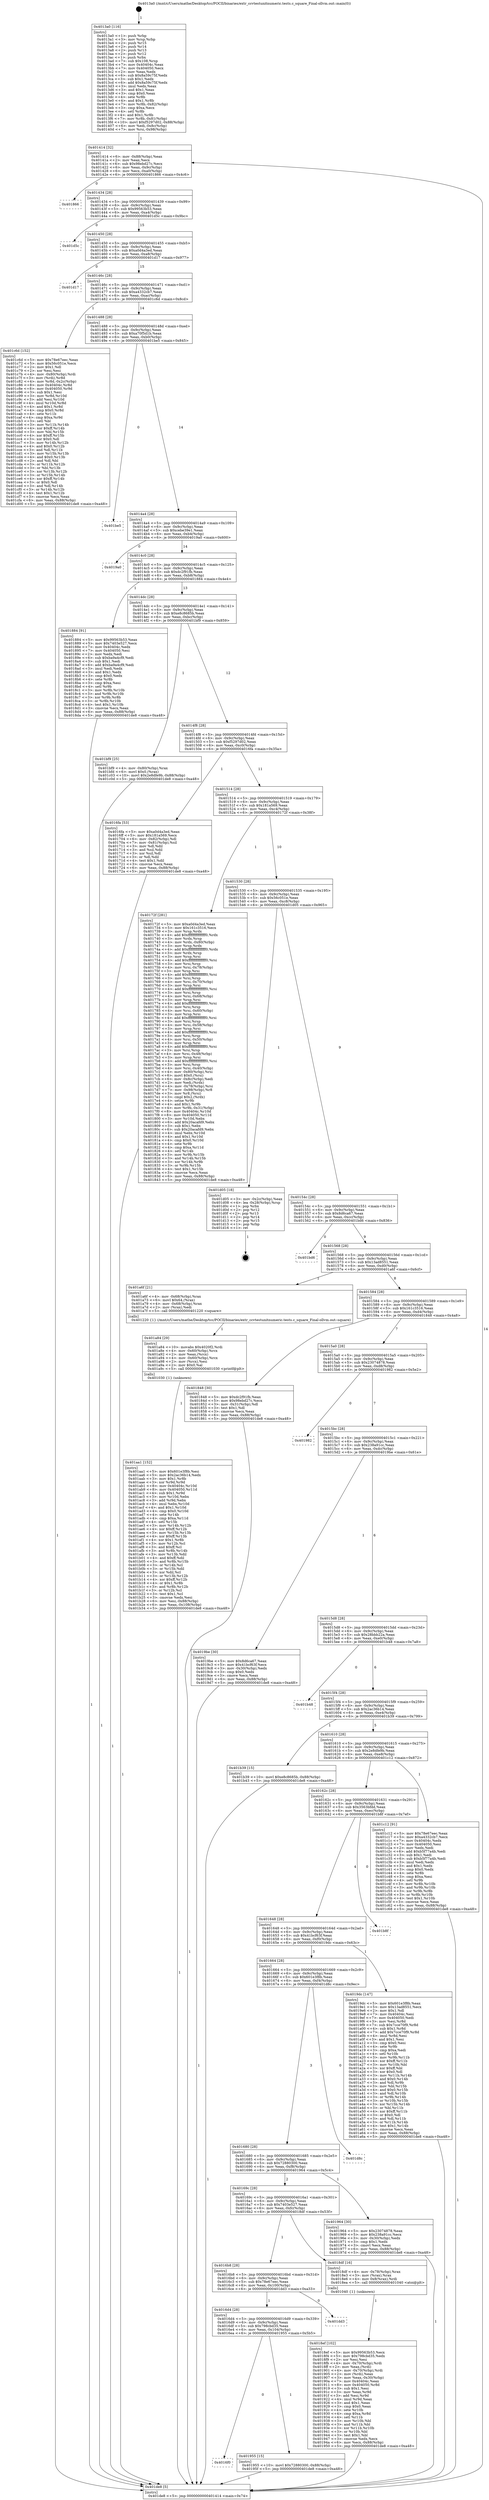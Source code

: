 digraph "0x4013a0" {
  label = "0x4013a0 (/mnt/c/Users/mathe/Desktop/tcc/POCII/binaries/extr_ccvtestunitnumeric.tests.c_square_Final-ollvm.out::main(0))"
  labelloc = "t"
  node[shape=record]

  Entry [label="",width=0.3,height=0.3,shape=circle,fillcolor=black,style=filled]
  "0x401414" [label="{
     0x401414 [32]\l
     | [instrs]\l
     &nbsp;&nbsp;0x401414 \<+6\>: mov -0x88(%rbp),%eax\l
     &nbsp;&nbsp;0x40141a \<+2\>: mov %eax,%ecx\l
     &nbsp;&nbsp;0x40141c \<+6\>: sub $0x98ebd27c,%ecx\l
     &nbsp;&nbsp;0x401422 \<+6\>: mov %eax,-0x9c(%rbp)\l
     &nbsp;&nbsp;0x401428 \<+6\>: mov %ecx,-0xa0(%rbp)\l
     &nbsp;&nbsp;0x40142e \<+6\>: je 0000000000401866 \<main+0x4c6\>\l
  }"]
  "0x401866" [label="{
     0x401866\l
  }", style=dashed]
  "0x401434" [label="{
     0x401434 [28]\l
     | [instrs]\l
     &nbsp;&nbsp;0x401434 \<+5\>: jmp 0000000000401439 \<main+0x99\>\l
     &nbsp;&nbsp;0x401439 \<+6\>: mov -0x9c(%rbp),%eax\l
     &nbsp;&nbsp;0x40143f \<+5\>: sub $0x99563b53,%eax\l
     &nbsp;&nbsp;0x401444 \<+6\>: mov %eax,-0xa4(%rbp)\l
     &nbsp;&nbsp;0x40144a \<+6\>: je 0000000000401d5c \<main+0x9bc\>\l
  }"]
  Exit [label="",width=0.3,height=0.3,shape=circle,fillcolor=black,style=filled,peripheries=2]
  "0x401d5c" [label="{
     0x401d5c\l
  }", style=dashed]
  "0x401450" [label="{
     0x401450 [28]\l
     | [instrs]\l
     &nbsp;&nbsp;0x401450 \<+5\>: jmp 0000000000401455 \<main+0xb5\>\l
     &nbsp;&nbsp;0x401455 \<+6\>: mov -0x9c(%rbp),%eax\l
     &nbsp;&nbsp;0x40145b \<+5\>: sub $0xa0d4a3ed,%eax\l
     &nbsp;&nbsp;0x401460 \<+6\>: mov %eax,-0xa8(%rbp)\l
     &nbsp;&nbsp;0x401466 \<+6\>: je 0000000000401d17 \<main+0x977\>\l
  }"]
  "0x401aa1" [label="{
     0x401aa1 [152]\l
     | [instrs]\l
     &nbsp;&nbsp;0x401aa1 \<+5\>: mov $0x601e3f8b,%esi\l
     &nbsp;&nbsp;0x401aa6 \<+5\>: mov $0x2ac36b14,%edx\l
     &nbsp;&nbsp;0x401aab \<+3\>: mov $0x1,%r8b\l
     &nbsp;&nbsp;0x401aae \<+3\>: xor %r9d,%r9d\l
     &nbsp;&nbsp;0x401ab1 \<+8\>: mov 0x40404c,%r10d\l
     &nbsp;&nbsp;0x401ab9 \<+8\>: mov 0x404050,%r11d\l
     &nbsp;&nbsp;0x401ac1 \<+4\>: sub $0x1,%r9d\l
     &nbsp;&nbsp;0x401ac5 \<+3\>: mov %r10d,%ebx\l
     &nbsp;&nbsp;0x401ac8 \<+3\>: add %r9d,%ebx\l
     &nbsp;&nbsp;0x401acb \<+4\>: imul %ebx,%r10d\l
     &nbsp;&nbsp;0x401acf \<+4\>: and $0x1,%r10d\l
     &nbsp;&nbsp;0x401ad3 \<+4\>: cmp $0x0,%r10d\l
     &nbsp;&nbsp;0x401ad7 \<+4\>: sete %r14b\l
     &nbsp;&nbsp;0x401adb \<+4\>: cmp $0xa,%r11d\l
     &nbsp;&nbsp;0x401adf \<+4\>: setl %r15b\l
     &nbsp;&nbsp;0x401ae3 \<+3\>: mov %r14b,%r12b\l
     &nbsp;&nbsp;0x401ae6 \<+4\>: xor $0xff,%r12b\l
     &nbsp;&nbsp;0x401aea \<+3\>: mov %r15b,%r13b\l
     &nbsp;&nbsp;0x401aed \<+4\>: xor $0xff,%r13b\l
     &nbsp;&nbsp;0x401af1 \<+4\>: xor $0x1,%r8b\l
     &nbsp;&nbsp;0x401af5 \<+3\>: mov %r12b,%cl\l
     &nbsp;&nbsp;0x401af8 \<+3\>: and $0xff,%cl\l
     &nbsp;&nbsp;0x401afb \<+3\>: and %r8b,%r14b\l
     &nbsp;&nbsp;0x401afe \<+3\>: mov %r13b,%dil\l
     &nbsp;&nbsp;0x401b01 \<+4\>: and $0xff,%dil\l
     &nbsp;&nbsp;0x401b05 \<+3\>: and %r8b,%r15b\l
     &nbsp;&nbsp;0x401b08 \<+3\>: or %r14b,%cl\l
     &nbsp;&nbsp;0x401b0b \<+3\>: or %r15b,%dil\l
     &nbsp;&nbsp;0x401b0e \<+3\>: xor %dil,%cl\l
     &nbsp;&nbsp;0x401b11 \<+3\>: or %r13b,%r12b\l
     &nbsp;&nbsp;0x401b14 \<+4\>: xor $0xff,%r12b\l
     &nbsp;&nbsp;0x401b18 \<+4\>: or $0x1,%r8b\l
     &nbsp;&nbsp;0x401b1c \<+3\>: and %r8b,%r12b\l
     &nbsp;&nbsp;0x401b1f \<+3\>: or %r12b,%cl\l
     &nbsp;&nbsp;0x401b22 \<+3\>: test $0x1,%cl\l
     &nbsp;&nbsp;0x401b25 \<+3\>: cmovne %edx,%esi\l
     &nbsp;&nbsp;0x401b28 \<+6\>: mov %esi,-0x88(%rbp)\l
     &nbsp;&nbsp;0x401b2e \<+6\>: mov %eax,-0x108(%rbp)\l
     &nbsp;&nbsp;0x401b34 \<+5\>: jmp 0000000000401de8 \<main+0xa48\>\l
  }"]
  "0x401d17" [label="{
     0x401d17\l
  }", style=dashed]
  "0x40146c" [label="{
     0x40146c [28]\l
     | [instrs]\l
     &nbsp;&nbsp;0x40146c \<+5\>: jmp 0000000000401471 \<main+0xd1\>\l
     &nbsp;&nbsp;0x401471 \<+6\>: mov -0x9c(%rbp),%eax\l
     &nbsp;&nbsp;0x401477 \<+5\>: sub $0xa4332cb7,%eax\l
     &nbsp;&nbsp;0x40147c \<+6\>: mov %eax,-0xac(%rbp)\l
     &nbsp;&nbsp;0x401482 \<+6\>: je 0000000000401c6d \<main+0x8cd\>\l
  }"]
  "0x401a84" [label="{
     0x401a84 [29]\l
     | [instrs]\l
     &nbsp;&nbsp;0x401a84 \<+10\>: movabs $0x4020f2,%rdi\l
     &nbsp;&nbsp;0x401a8e \<+4\>: mov -0x60(%rbp),%rcx\l
     &nbsp;&nbsp;0x401a92 \<+2\>: mov %eax,(%rcx)\l
     &nbsp;&nbsp;0x401a94 \<+4\>: mov -0x60(%rbp),%rcx\l
     &nbsp;&nbsp;0x401a98 \<+2\>: mov (%rcx),%esi\l
     &nbsp;&nbsp;0x401a9a \<+2\>: mov $0x0,%al\l
     &nbsp;&nbsp;0x401a9c \<+5\>: call 0000000000401030 \<printf@plt\>\l
     | [calls]\l
     &nbsp;&nbsp;0x401030 \{1\} (unknown)\l
  }"]
  "0x401c6d" [label="{
     0x401c6d [152]\l
     | [instrs]\l
     &nbsp;&nbsp;0x401c6d \<+5\>: mov $0x78e67eec,%eax\l
     &nbsp;&nbsp;0x401c72 \<+5\>: mov $0x56c051e,%ecx\l
     &nbsp;&nbsp;0x401c77 \<+2\>: mov $0x1,%dl\l
     &nbsp;&nbsp;0x401c79 \<+2\>: xor %esi,%esi\l
     &nbsp;&nbsp;0x401c7b \<+4\>: mov -0x80(%rbp),%rdi\l
     &nbsp;&nbsp;0x401c7f \<+3\>: mov (%rdi),%r8d\l
     &nbsp;&nbsp;0x401c82 \<+4\>: mov %r8d,-0x2c(%rbp)\l
     &nbsp;&nbsp;0x401c86 \<+8\>: mov 0x40404c,%r8d\l
     &nbsp;&nbsp;0x401c8e \<+8\>: mov 0x404050,%r9d\l
     &nbsp;&nbsp;0x401c96 \<+3\>: sub $0x1,%esi\l
     &nbsp;&nbsp;0x401c99 \<+3\>: mov %r8d,%r10d\l
     &nbsp;&nbsp;0x401c9c \<+3\>: add %esi,%r10d\l
     &nbsp;&nbsp;0x401c9f \<+4\>: imul %r10d,%r8d\l
     &nbsp;&nbsp;0x401ca3 \<+4\>: and $0x1,%r8d\l
     &nbsp;&nbsp;0x401ca7 \<+4\>: cmp $0x0,%r8d\l
     &nbsp;&nbsp;0x401cab \<+4\>: sete %r11b\l
     &nbsp;&nbsp;0x401caf \<+4\>: cmp $0xa,%r9d\l
     &nbsp;&nbsp;0x401cb3 \<+3\>: setl %bl\l
     &nbsp;&nbsp;0x401cb6 \<+3\>: mov %r11b,%r14b\l
     &nbsp;&nbsp;0x401cb9 \<+4\>: xor $0xff,%r14b\l
     &nbsp;&nbsp;0x401cbd \<+3\>: mov %bl,%r15b\l
     &nbsp;&nbsp;0x401cc0 \<+4\>: xor $0xff,%r15b\l
     &nbsp;&nbsp;0x401cc4 \<+3\>: xor $0x0,%dl\l
     &nbsp;&nbsp;0x401cc7 \<+3\>: mov %r14b,%r12b\l
     &nbsp;&nbsp;0x401cca \<+4\>: and $0x0,%r12b\l
     &nbsp;&nbsp;0x401cce \<+3\>: and %dl,%r11b\l
     &nbsp;&nbsp;0x401cd1 \<+3\>: mov %r15b,%r13b\l
     &nbsp;&nbsp;0x401cd4 \<+4\>: and $0x0,%r13b\l
     &nbsp;&nbsp;0x401cd8 \<+2\>: and %dl,%bl\l
     &nbsp;&nbsp;0x401cda \<+3\>: or %r11b,%r12b\l
     &nbsp;&nbsp;0x401cdd \<+3\>: or %bl,%r13b\l
     &nbsp;&nbsp;0x401ce0 \<+3\>: xor %r13b,%r12b\l
     &nbsp;&nbsp;0x401ce3 \<+3\>: or %r15b,%r14b\l
     &nbsp;&nbsp;0x401ce6 \<+4\>: xor $0xff,%r14b\l
     &nbsp;&nbsp;0x401cea \<+3\>: or $0x0,%dl\l
     &nbsp;&nbsp;0x401ced \<+3\>: and %dl,%r14b\l
     &nbsp;&nbsp;0x401cf0 \<+3\>: or %r14b,%r12b\l
     &nbsp;&nbsp;0x401cf3 \<+4\>: test $0x1,%r12b\l
     &nbsp;&nbsp;0x401cf7 \<+3\>: cmovne %ecx,%eax\l
     &nbsp;&nbsp;0x401cfa \<+6\>: mov %eax,-0x88(%rbp)\l
     &nbsp;&nbsp;0x401d00 \<+5\>: jmp 0000000000401de8 \<main+0xa48\>\l
  }"]
  "0x401488" [label="{
     0x401488 [28]\l
     | [instrs]\l
     &nbsp;&nbsp;0x401488 \<+5\>: jmp 000000000040148d \<main+0xed\>\l
     &nbsp;&nbsp;0x40148d \<+6\>: mov -0x9c(%rbp),%eax\l
     &nbsp;&nbsp;0x401493 \<+5\>: sub $0xa70f5d1b,%eax\l
     &nbsp;&nbsp;0x401498 \<+6\>: mov %eax,-0xb0(%rbp)\l
     &nbsp;&nbsp;0x40149e \<+6\>: je 0000000000401be5 \<main+0x845\>\l
  }"]
  "0x4016f0" [label="{
     0x4016f0\l
  }", style=dashed]
  "0x401be5" [label="{
     0x401be5\l
  }", style=dashed]
  "0x4014a4" [label="{
     0x4014a4 [28]\l
     | [instrs]\l
     &nbsp;&nbsp;0x4014a4 \<+5\>: jmp 00000000004014a9 \<main+0x109\>\l
     &nbsp;&nbsp;0x4014a9 \<+6\>: mov -0x9c(%rbp),%eax\l
     &nbsp;&nbsp;0x4014af \<+5\>: sub $0xcebe39e1,%eax\l
     &nbsp;&nbsp;0x4014b4 \<+6\>: mov %eax,-0xb4(%rbp)\l
     &nbsp;&nbsp;0x4014ba \<+6\>: je 00000000004019a0 \<main+0x600\>\l
  }"]
  "0x401955" [label="{
     0x401955 [15]\l
     | [instrs]\l
     &nbsp;&nbsp;0x401955 \<+10\>: movl $0x72880300,-0x88(%rbp)\l
     &nbsp;&nbsp;0x40195f \<+5\>: jmp 0000000000401de8 \<main+0xa48\>\l
  }"]
  "0x4019a0" [label="{
     0x4019a0\l
  }", style=dashed]
  "0x4014c0" [label="{
     0x4014c0 [28]\l
     | [instrs]\l
     &nbsp;&nbsp;0x4014c0 \<+5\>: jmp 00000000004014c5 \<main+0x125\>\l
     &nbsp;&nbsp;0x4014c5 \<+6\>: mov -0x9c(%rbp),%eax\l
     &nbsp;&nbsp;0x4014cb \<+5\>: sub $0xdc2f91fb,%eax\l
     &nbsp;&nbsp;0x4014d0 \<+6\>: mov %eax,-0xb8(%rbp)\l
     &nbsp;&nbsp;0x4014d6 \<+6\>: je 0000000000401884 \<main+0x4e4\>\l
  }"]
  "0x4016d4" [label="{
     0x4016d4 [28]\l
     | [instrs]\l
     &nbsp;&nbsp;0x4016d4 \<+5\>: jmp 00000000004016d9 \<main+0x339\>\l
     &nbsp;&nbsp;0x4016d9 \<+6\>: mov -0x9c(%rbp),%eax\l
     &nbsp;&nbsp;0x4016df \<+5\>: sub $0x798cbd35,%eax\l
     &nbsp;&nbsp;0x4016e4 \<+6\>: mov %eax,-0x104(%rbp)\l
     &nbsp;&nbsp;0x4016ea \<+6\>: je 0000000000401955 \<main+0x5b5\>\l
  }"]
  "0x401884" [label="{
     0x401884 [91]\l
     | [instrs]\l
     &nbsp;&nbsp;0x401884 \<+5\>: mov $0x99563b53,%eax\l
     &nbsp;&nbsp;0x401889 \<+5\>: mov $0x7403e527,%ecx\l
     &nbsp;&nbsp;0x40188e \<+7\>: mov 0x40404c,%edx\l
     &nbsp;&nbsp;0x401895 \<+7\>: mov 0x404050,%esi\l
     &nbsp;&nbsp;0x40189c \<+2\>: mov %edx,%edi\l
     &nbsp;&nbsp;0x40189e \<+6\>: sub $0xba9a4cf9,%edi\l
     &nbsp;&nbsp;0x4018a4 \<+3\>: sub $0x1,%edi\l
     &nbsp;&nbsp;0x4018a7 \<+6\>: add $0xba9a4cf9,%edi\l
     &nbsp;&nbsp;0x4018ad \<+3\>: imul %edi,%edx\l
     &nbsp;&nbsp;0x4018b0 \<+3\>: and $0x1,%edx\l
     &nbsp;&nbsp;0x4018b3 \<+3\>: cmp $0x0,%edx\l
     &nbsp;&nbsp;0x4018b6 \<+4\>: sete %r8b\l
     &nbsp;&nbsp;0x4018ba \<+3\>: cmp $0xa,%esi\l
     &nbsp;&nbsp;0x4018bd \<+4\>: setl %r9b\l
     &nbsp;&nbsp;0x4018c1 \<+3\>: mov %r8b,%r10b\l
     &nbsp;&nbsp;0x4018c4 \<+3\>: and %r9b,%r10b\l
     &nbsp;&nbsp;0x4018c7 \<+3\>: xor %r9b,%r8b\l
     &nbsp;&nbsp;0x4018ca \<+3\>: or %r8b,%r10b\l
     &nbsp;&nbsp;0x4018cd \<+4\>: test $0x1,%r10b\l
     &nbsp;&nbsp;0x4018d1 \<+3\>: cmovne %ecx,%eax\l
     &nbsp;&nbsp;0x4018d4 \<+6\>: mov %eax,-0x88(%rbp)\l
     &nbsp;&nbsp;0x4018da \<+5\>: jmp 0000000000401de8 \<main+0xa48\>\l
  }"]
  "0x4014dc" [label="{
     0x4014dc [28]\l
     | [instrs]\l
     &nbsp;&nbsp;0x4014dc \<+5\>: jmp 00000000004014e1 \<main+0x141\>\l
     &nbsp;&nbsp;0x4014e1 \<+6\>: mov -0x9c(%rbp),%eax\l
     &nbsp;&nbsp;0x4014e7 \<+5\>: sub $0xe8c8685b,%eax\l
     &nbsp;&nbsp;0x4014ec \<+6\>: mov %eax,-0xbc(%rbp)\l
     &nbsp;&nbsp;0x4014f2 \<+6\>: je 0000000000401bf9 \<main+0x859\>\l
  }"]
  "0x401dd3" [label="{
     0x401dd3\l
  }", style=dashed]
  "0x401bf9" [label="{
     0x401bf9 [25]\l
     | [instrs]\l
     &nbsp;&nbsp;0x401bf9 \<+4\>: mov -0x80(%rbp),%rax\l
     &nbsp;&nbsp;0x401bfd \<+6\>: movl $0x0,(%rax)\l
     &nbsp;&nbsp;0x401c03 \<+10\>: movl $0x2e8dfe9b,-0x88(%rbp)\l
     &nbsp;&nbsp;0x401c0d \<+5\>: jmp 0000000000401de8 \<main+0xa48\>\l
  }"]
  "0x4014f8" [label="{
     0x4014f8 [28]\l
     | [instrs]\l
     &nbsp;&nbsp;0x4014f8 \<+5\>: jmp 00000000004014fd \<main+0x15d\>\l
     &nbsp;&nbsp;0x4014fd \<+6\>: mov -0x9c(%rbp),%eax\l
     &nbsp;&nbsp;0x401503 \<+5\>: sub $0xf5297d02,%eax\l
     &nbsp;&nbsp;0x401508 \<+6\>: mov %eax,-0xc0(%rbp)\l
     &nbsp;&nbsp;0x40150e \<+6\>: je 00000000004016fa \<main+0x35a\>\l
  }"]
  "0x4018ef" [label="{
     0x4018ef [102]\l
     | [instrs]\l
     &nbsp;&nbsp;0x4018ef \<+5\>: mov $0x99563b53,%ecx\l
     &nbsp;&nbsp;0x4018f4 \<+5\>: mov $0x798cbd35,%edx\l
     &nbsp;&nbsp;0x4018f9 \<+2\>: xor %esi,%esi\l
     &nbsp;&nbsp;0x4018fb \<+4\>: mov -0x70(%rbp),%rdi\l
     &nbsp;&nbsp;0x4018ff \<+2\>: mov %eax,(%rdi)\l
     &nbsp;&nbsp;0x401901 \<+4\>: mov -0x70(%rbp),%rdi\l
     &nbsp;&nbsp;0x401905 \<+2\>: mov (%rdi),%eax\l
     &nbsp;&nbsp;0x401907 \<+3\>: mov %eax,-0x30(%rbp)\l
     &nbsp;&nbsp;0x40190a \<+7\>: mov 0x40404c,%eax\l
     &nbsp;&nbsp;0x401911 \<+8\>: mov 0x404050,%r8d\l
     &nbsp;&nbsp;0x401919 \<+3\>: sub $0x1,%esi\l
     &nbsp;&nbsp;0x40191c \<+3\>: mov %eax,%r9d\l
     &nbsp;&nbsp;0x40191f \<+3\>: add %esi,%r9d\l
     &nbsp;&nbsp;0x401922 \<+4\>: imul %r9d,%eax\l
     &nbsp;&nbsp;0x401926 \<+3\>: and $0x1,%eax\l
     &nbsp;&nbsp;0x401929 \<+3\>: cmp $0x0,%eax\l
     &nbsp;&nbsp;0x40192c \<+4\>: sete %r10b\l
     &nbsp;&nbsp;0x401930 \<+4\>: cmp $0xa,%r8d\l
     &nbsp;&nbsp;0x401934 \<+4\>: setl %r11b\l
     &nbsp;&nbsp;0x401938 \<+3\>: mov %r10b,%bl\l
     &nbsp;&nbsp;0x40193b \<+3\>: and %r11b,%bl\l
     &nbsp;&nbsp;0x40193e \<+3\>: xor %r11b,%r10b\l
     &nbsp;&nbsp;0x401941 \<+3\>: or %r10b,%bl\l
     &nbsp;&nbsp;0x401944 \<+3\>: test $0x1,%bl\l
     &nbsp;&nbsp;0x401947 \<+3\>: cmovne %edx,%ecx\l
     &nbsp;&nbsp;0x40194a \<+6\>: mov %ecx,-0x88(%rbp)\l
     &nbsp;&nbsp;0x401950 \<+5\>: jmp 0000000000401de8 \<main+0xa48\>\l
  }"]
  "0x4016fa" [label="{
     0x4016fa [53]\l
     | [instrs]\l
     &nbsp;&nbsp;0x4016fa \<+5\>: mov $0xa0d4a3ed,%eax\l
     &nbsp;&nbsp;0x4016ff \<+5\>: mov $0x181a569,%ecx\l
     &nbsp;&nbsp;0x401704 \<+6\>: mov -0x82(%rbp),%dl\l
     &nbsp;&nbsp;0x40170a \<+7\>: mov -0x81(%rbp),%sil\l
     &nbsp;&nbsp;0x401711 \<+3\>: mov %dl,%dil\l
     &nbsp;&nbsp;0x401714 \<+3\>: and %sil,%dil\l
     &nbsp;&nbsp;0x401717 \<+3\>: xor %sil,%dl\l
     &nbsp;&nbsp;0x40171a \<+3\>: or %dl,%dil\l
     &nbsp;&nbsp;0x40171d \<+4\>: test $0x1,%dil\l
     &nbsp;&nbsp;0x401721 \<+3\>: cmovne %ecx,%eax\l
     &nbsp;&nbsp;0x401724 \<+6\>: mov %eax,-0x88(%rbp)\l
     &nbsp;&nbsp;0x40172a \<+5\>: jmp 0000000000401de8 \<main+0xa48\>\l
  }"]
  "0x401514" [label="{
     0x401514 [28]\l
     | [instrs]\l
     &nbsp;&nbsp;0x401514 \<+5\>: jmp 0000000000401519 \<main+0x179\>\l
     &nbsp;&nbsp;0x401519 \<+6\>: mov -0x9c(%rbp),%eax\l
     &nbsp;&nbsp;0x40151f \<+5\>: sub $0x181a569,%eax\l
     &nbsp;&nbsp;0x401524 \<+6\>: mov %eax,-0xc4(%rbp)\l
     &nbsp;&nbsp;0x40152a \<+6\>: je 000000000040172f \<main+0x38f\>\l
  }"]
  "0x401de8" [label="{
     0x401de8 [5]\l
     | [instrs]\l
     &nbsp;&nbsp;0x401de8 \<+5\>: jmp 0000000000401414 \<main+0x74\>\l
  }"]
  "0x4013a0" [label="{
     0x4013a0 [116]\l
     | [instrs]\l
     &nbsp;&nbsp;0x4013a0 \<+1\>: push %rbp\l
     &nbsp;&nbsp;0x4013a1 \<+3\>: mov %rsp,%rbp\l
     &nbsp;&nbsp;0x4013a4 \<+2\>: push %r15\l
     &nbsp;&nbsp;0x4013a6 \<+2\>: push %r14\l
     &nbsp;&nbsp;0x4013a8 \<+2\>: push %r13\l
     &nbsp;&nbsp;0x4013aa \<+2\>: push %r12\l
     &nbsp;&nbsp;0x4013ac \<+1\>: push %rbx\l
     &nbsp;&nbsp;0x4013ad \<+7\>: sub $0x108,%rsp\l
     &nbsp;&nbsp;0x4013b4 \<+7\>: mov 0x40404c,%eax\l
     &nbsp;&nbsp;0x4013bb \<+7\>: mov 0x404050,%ecx\l
     &nbsp;&nbsp;0x4013c2 \<+2\>: mov %eax,%edx\l
     &nbsp;&nbsp;0x4013c4 \<+6\>: sub $0x8a59c75f,%edx\l
     &nbsp;&nbsp;0x4013ca \<+3\>: sub $0x1,%edx\l
     &nbsp;&nbsp;0x4013cd \<+6\>: add $0x8a59c75f,%edx\l
     &nbsp;&nbsp;0x4013d3 \<+3\>: imul %edx,%eax\l
     &nbsp;&nbsp;0x4013d6 \<+3\>: and $0x1,%eax\l
     &nbsp;&nbsp;0x4013d9 \<+3\>: cmp $0x0,%eax\l
     &nbsp;&nbsp;0x4013dc \<+4\>: sete %r8b\l
     &nbsp;&nbsp;0x4013e0 \<+4\>: and $0x1,%r8b\l
     &nbsp;&nbsp;0x4013e4 \<+7\>: mov %r8b,-0x82(%rbp)\l
     &nbsp;&nbsp;0x4013eb \<+3\>: cmp $0xa,%ecx\l
     &nbsp;&nbsp;0x4013ee \<+4\>: setl %r8b\l
     &nbsp;&nbsp;0x4013f2 \<+4\>: and $0x1,%r8b\l
     &nbsp;&nbsp;0x4013f6 \<+7\>: mov %r8b,-0x81(%rbp)\l
     &nbsp;&nbsp;0x4013fd \<+10\>: movl $0xf5297d02,-0x88(%rbp)\l
     &nbsp;&nbsp;0x401407 \<+6\>: mov %edi,-0x8c(%rbp)\l
     &nbsp;&nbsp;0x40140d \<+7\>: mov %rsi,-0x98(%rbp)\l
  }"]
  "0x4016b8" [label="{
     0x4016b8 [28]\l
     | [instrs]\l
     &nbsp;&nbsp;0x4016b8 \<+5\>: jmp 00000000004016bd \<main+0x31d\>\l
     &nbsp;&nbsp;0x4016bd \<+6\>: mov -0x9c(%rbp),%eax\l
     &nbsp;&nbsp;0x4016c3 \<+5\>: sub $0x78e67eec,%eax\l
     &nbsp;&nbsp;0x4016c8 \<+6\>: mov %eax,-0x100(%rbp)\l
     &nbsp;&nbsp;0x4016ce \<+6\>: je 0000000000401dd3 \<main+0xa33\>\l
  }"]
  "0x40172f" [label="{
     0x40172f [281]\l
     | [instrs]\l
     &nbsp;&nbsp;0x40172f \<+5\>: mov $0xa0d4a3ed,%eax\l
     &nbsp;&nbsp;0x401734 \<+5\>: mov $0x161c3516,%ecx\l
     &nbsp;&nbsp;0x401739 \<+3\>: mov %rsp,%rdx\l
     &nbsp;&nbsp;0x40173c \<+4\>: add $0xfffffffffffffff0,%rdx\l
     &nbsp;&nbsp;0x401740 \<+3\>: mov %rdx,%rsp\l
     &nbsp;&nbsp;0x401743 \<+4\>: mov %rdx,-0x80(%rbp)\l
     &nbsp;&nbsp;0x401747 \<+3\>: mov %rsp,%rdx\l
     &nbsp;&nbsp;0x40174a \<+4\>: add $0xfffffffffffffff0,%rdx\l
     &nbsp;&nbsp;0x40174e \<+3\>: mov %rdx,%rsp\l
     &nbsp;&nbsp;0x401751 \<+3\>: mov %rsp,%rsi\l
     &nbsp;&nbsp;0x401754 \<+4\>: add $0xfffffffffffffff0,%rsi\l
     &nbsp;&nbsp;0x401758 \<+3\>: mov %rsi,%rsp\l
     &nbsp;&nbsp;0x40175b \<+4\>: mov %rsi,-0x78(%rbp)\l
     &nbsp;&nbsp;0x40175f \<+3\>: mov %rsp,%rsi\l
     &nbsp;&nbsp;0x401762 \<+4\>: add $0xfffffffffffffff0,%rsi\l
     &nbsp;&nbsp;0x401766 \<+3\>: mov %rsi,%rsp\l
     &nbsp;&nbsp;0x401769 \<+4\>: mov %rsi,-0x70(%rbp)\l
     &nbsp;&nbsp;0x40176d \<+3\>: mov %rsp,%rsi\l
     &nbsp;&nbsp;0x401770 \<+4\>: add $0xfffffffffffffff0,%rsi\l
     &nbsp;&nbsp;0x401774 \<+3\>: mov %rsi,%rsp\l
     &nbsp;&nbsp;0x401777 \<+4\>: mov %rsi,-0x68(%rbp)\l
     &nbsp;&nbsp;0x40177b \<+3\>: mov %rsp,%rsi\l
     &nbsp;&nbsp;0x40177e \<+4\>: add $0xfffffffffffffff0,%rsi\l
     &nbsp;&nbsp;0x401782 \<+3\>: mov %rsi,%rsp\l
     &nbsp;&nbsp;0x401785 \<+4\>: mov %rsi,-0x60(%rbp)\l
     &nbsp;&nbsp;0x401789 \<+3\>: mov %rsp,%rsi\l
     &nbsp;&nbsp;0x40178c \<+4\>: add $0xfffffffffffffff0,%rsi\l
     &nbsp;&nbsp;0x401790 \<+3\>: mov %rsi,%rsp\l
     &nbsp;&nbsp;0x401793 \<+4\>: mov %rsi,-0x58(%rbp)\l
     &nbsp;&nbsp;0x401797 \<+3\>: mov %rsp,%rsi\l
     &nbsp;&nbsp;0x40179a \<+4\>: add $0xfffffffffffffff0,%rsi\l
     &nbsp;&nbsp;0x40179e \<+3\>: mov %rsi,%rsp\l
     &nbsp;&nbsp;0x4017a1 \<+4\>: mov %rsi,-0x50(%rbp)\l
     &nbsp;&nbsp;0x4017a5 \<+3\>: mov %rsp,%rsi\l
     &nbsp;&nbsp;0x4017a8 \<+4\>: add $0xfffffffffffffff0,%rsi\l
     &nbsp;&nbsp;0x4017ac \<+3\>: mov %rsi,%rsp\l
     &nbsp;&nbsp;0x4017af \<+4\>: mov %rsi,-0x48(%rbp)\l
     &nbsp;&nbsp;0x4017b3 \<+3\>: mov %rsp,%rsi\l
     &nbsp;&nbsp;0x4017b6 \<+4\>: add $0xfffffffffffffff0,%rsi\l
     &nbsp;&nbsp;0x4017ba \<+3\>: mov %rsi,%rsp\l
     &nbsp;&nbsp;0x4017bd \<+4\>: mov %rsi,-0x40(%rbp)\l
     &nbsp;&nbsp;0x4017c1 \<+4\>: mov -0x80(%rbp),%rsi\l
     &nbsp;&nbsp;0x4017c5 \<+6\>: movl $0x0,(%rsi)\l
     &nbsp;&nbsp;0x4017cb \<+6\>: mov -0x8c(%rbp),%edi\l
     &nbsp;&nbsp;0x4017d1 \<+2\>: mov %edi,(%rdx)\l
     &nbsp;&nbsp;0x4017d3 \<+4\>: mov -0x78(%rbp),%rsi\l
     &nbsp;&nbsp;0x4017d7 \<+7\>: mov -0x98(%rbp),%r8\l
     &nbsp;&nbsp;0x4017de \<+3\>: mov %r8,(%rsi)\l
     &nbsp;&nbsp;0x4017e1 \<+3\>: cmpl $0x2,(%rdx)\l
     &nbsp;&nbsp;0x4017e4 \<+4\>: setne %r9b\l
     &nbsp;&nbsp;0x4017e8 \<+4\>: and $0x1,%r9b\l
     &nbsp;&nbsp;0x4017ec \<+4\>: mov %r9b,-0x31(%rbp)\l
     &nbsp;&nbsp;0x4017f0 \<+8\>: mov 0x40404c,%r10d\l
     &nbsp;&nbsp;0x4017f8 \<+8\>: mov 0x404050,%r11d\l
     &nbsp;&nbsp;0x401800 \<+3\>: mov %r10d,%ebx\l
     &nbsp;&nbsp;0x401803 \<+6\>: add $0x20acafd9,%ebx\l
     &nbsp;&nbsp;0x401809 \<+3\>: sub $0x1,%ebx\l
     &nbsp;&nbsp;0x40180c \<+6\>: sub $0x20acafd9,%ebx\l
     &nbsp;&nbsp;0x401812 \<+4\>: imul %ebx,%r10d\l
     &nbsp;&nbsp;0x401816 \<+4\>: and $0x1,%r10d\l
     &nbsp;&nbsp;0x40181a \<+4\>: cmp $0x0,%r10d\l
     &nbsp;&nbsp;0x40181e \<+4\>: sete %r9b\l
     &nbsp;&nbsp;0x401822 \<+4\>: cmp $0xa,%r11d\l
     &nbsp;&nbsp;0x401826 \<+4\>: setl %r14b\l
     &nbsp;&nbsp;0x40182a \<+3\>: mov %r9b,%r15b\l
     &nbsp;&nbsp;0x40182d \<+3\>: and %r14b,%r15b\l
     &nbsp;&nbsp;0x401830 \<+3\>: xor %r14b,%r9b\l
     &nbsp;&nbsp;0x401833 \<+3\>: or %r9b,%r15b\l
     &nbsp;&nbsp;0x401836 \<+4\>: test $0x1,%r15b\l
     &nbsp;&nbsp;0x40183a \<+3\>: cmovne %ecx,%eax\l
     &nbsp;&nbsp;0x40183d \<+6\>: mov %eax,-0x88(%rbp)\l
     &nbsp;&nbsp;0x401843 \<+5\>: jmp 0000000000401de8 \<main+0xa48\>\l
  }"]
  "0x401530" [label="{
     0x401530 [28]\l
     | [instrs]\l
     &nbsp;&nbsp;0x401530 \<+5\>: jmp 0000000000401535 \<main+0x195\>\l
     &nbsp;&nbsp;0x401535 \<+6\>: mov -0x9c(%rbp),%eax\l
     &nbsp;&nbsp;0x40153b \<+5\>: sub $0x56c051e,%eax\l
     &nbsp;&nbsp;0x401540 \<+6\>: mov %eax,-0xc8(%rbp)\l
     &nbsp;&nbsp;0x401546 \<+6\>: je 0000000000401d05 \<main+0x965\>\l
  }"]
  "0x4018df" [label="{
     0x4018df [16]\l
     | [instrs]\l
     &nbsp;&nbsp;0x4018df \<+4\>: mov -0x78(%rbp),%rax\l
     &nbsp;&nbsp;0x4018e3 \<+3\>: mov (%rax),%rax\l
     &nbsp;&nbsp;0x4018e6 \<+4\>: mov 0x8(%rax),%rdi\l
     &nbsp;&nbsp;0x4018ea \<+5\>: call 0000000000401040 \<atoi@plt\>\l
     | [calls]\l
     &nbsp;&nbsp;0x401040 \{1\} (unknown)\l
  }"]
  "0x40169c" [label="{
     0x40169c [28]\l
     | [instrs]\l
     &nbsp;&nbsp;0x40169c \<+5\>: jmp 00000000004016a1 \<main+0x301\>\l
     &nbsp;&nbsp;0x4016a1 \<+6\>: mov -0x9c(%rbp),%eax\l
     &nbsp;&nbsp;0x4016a7 \<+5\>: sub $0x7403e527,%eax\l
     &nbsp;&nbsp;0x4016ac \<+6\>: mov %eax,-0xfc(%rbp)\l
     &nbsp;&nbsp;0x4016b2 \<+6\>: je 00000000004018df \<main+0x53f\>\l
  }"]
  "0x401d05" [label="{
     0x401d05 [18]\l
     | [instrs]\l
     &nbsp;&nbsp;0x401d05 \<+3\>: mov -0x2c(%rbp),%eax\l
     &nbsp;&nbsp;0x401d08 \<+4\>: lea -0x28(%rbp),%rsp\l
     &nbsp;&nbsp;0x401d0c \<+1\>: pop %rbx\l
     &nbsp;&nbsp;0x401d0d \<+2\>: pop %r12\l
     &nbsp;&nbsp;0x401d0f \<+2\>: pop %r13\l
     &nbsp;&nbsp;0x401d11 \<+2\>: pop %r14\l
     &nbsp;&nbsp;0x401d13 \<+2\>: pop %r15\l
     &nbsp;&nbsp;0x401d15 \<+1\>: pop %rbp\l
     &nbsp;&nbsp;0x401d16 \<+1\>: ret\l
  }"]
  "0x40154c" [label="{
     0x40154c [28]\l
     | [instrs]\l
     &nbsp;&nbsp;0x40154c \<+5\>: jmp 0000000000401551 \<main+0x1b1\>\l
     &nbsp;&nbsp;0x401551 \<+6\>: mov -0x9c(%rbp),%eax\l
     &nbsp;&nbsp;0x401557 \<+5\>: sub $0x8d6ca67,%eax\l
     &nbsp;&nbsp;0x40155c \<+6\>: mov %eax,-0xcc(%rbp)\l
     &nbsp;&nbsp;0x401562 \<+6\>: je 0000000000401bd6 \<main+0x836\>\l
  }"]
  "0x401964" [label="{
     0x401964 [30]\l
     | [instrs]\l
     &nbsp;&nbsp;0x401964 \<+5\>: mov $0x23074878,%eax\l
     &nbsp;&nbsp;0x401969 \<+5\>: mov $0x238a91cc,%ecx\l
     &nbsp;&nbsp;0x40196e \<+3\>: mov -0x30(%rbp),%edx\l
     &nbsp;&nbsp;0x401971 \<+3\>: cmp $0x1,%edx\l
     &nbsp;&nbsp;0x401974 \<+3\>: cmovl %ecx,%eax\l
     &nbsp;&nbsp;0x401977 \<+6\>: mov %eax,-0x88(%rbp)\l
     &nbsp;&nbsp;0x40197d \<+5\>: jmp 0000000000401de8 \<main+0xa48\>\l
  }"]
  "0x401bd6" [label="{
     0x401bd6\l
  }", style=dashed]
  "0x401568" [label="{
     0x401568 [28]\l
     | [instrs]\l
     &nbsp;&nbsp;0x401568 \<+5\>: jmp 000000000040156d \<main+0x1cd\>\l
     &nbsp;&nbsp;0x40156d \<+6\>: mov -0x9c(%rbp),%eax\l
     &nbsp;&nbsp;0x401573 \<+5\>: sub $0x13ad8551,%eax\l
     &nbsp;&nbsp;0x401578 \<+6\>: mov %eax,-0xd0(%rbp)\l
     &nbsp;&nbsp;0x40157e \<+6\>: je 0000000000401a6f \<main+0x6cf\>\l
  }"]
  "0x401680" [label="{
     0x401680 [28]\l
     | [instrs]\l
     &nbsp;&nbsp;0x401680 \<+5\>: jmp 0000000000401685 \<main+0x2e5\>\l
     &nbsp;&nbsp;0x401685 \<+6\>: mov -0x9c(%rbp),%eax\l
     &nbsp;&nbsp;0x40168b \<+5\>: sub $0x72880300,%eax\l
     &nbsp;&nbsp;0x401690 \<+6\>: mov %eax,-0xf8(%rbp)\l
     &nbsp;&nbsp;0x401696 \<+6\>: je 0000000000401964 \<main+0x5c4\>\l
  }"]
  "0x401a6f" [label="{
     0x401a6f [21]\l
     | [instrs]\l
     &nbsp;&nbsp;0x401a6f \<+4\>: mov -0x68(%rbp),%rax\l
     &nbsp;&nbsp;0x401a73 \<+6\>: movl $0x64,(%rax)\l
     &nbsp;&nbsp;0x401a79 \<+4\>: mov -0x68(%rbp),%rax\l
     &nbsp;&nbsp;0x401a7d \<+2\>: mov (%rax),%edi\l
     &nbsp;&nbsp;0x401a7f \<+5\>: call 0000000000401220 \<square\>\l
     | [calls]\l
     &nbsp;&nbsp;0x401220 \{1\} (/mnt/c/Users/mathe/Desktop/tcc/POCII/binaries/extr_ccvtestunitnumeric.tests.c_square_Final-ollvm.out::square)\l
  }"]
  "0x401584" [label="{
     0x401584 [28]\l
     | [instrs]\l
     &nbsp;&nbsp;0x401584 \<+5\>: jmp 0000000000401589 \<main+0x1e9\>\l
     &nbsp;&nbsp;0x401589 \<+6\>: mov -0x9c(%rbp),%eax\l
     &nbsp;&nbsp;0x40158f \<+5\>: sub $0x161c3516,%eax\l
     &nbsp;&nbsp;0x401594 \<+6\>: mov %eax,-0xd4(%rbp)\l
     &nbsp;&nbsp;0x40159a \<+6\>: je 0000000000401848 \<main+0x4a8\>\l
  }"]
  "0x401d8c" [label="{
     0x401d8c\l
  }", style=dashed]
  "0x401848" [label="{
     0x401848 [30]\l
     | [instrs]\l
     &nbsp;&nbsp;0x401848 \<+5\>: mov $0xdc2f91fb,%eax\l
     &nbsp;&nbsp;0x40184d \<+5\>: mov $0x98ebd27c,%ecx\l
     &nbsp;&nbsp;0x401852 \<+3\>: mov -0x31(%rbp),%dl\l
     &nbsp;&nbsp;0x401855 \<+3\>: test $0x1,%dl\l
     &nbsp;&nbsp;0x401858 \<+3\>: cmovne %ecx,%eax\l
     &nbsp;&nbsp;0x40185b \<+6\>: mov %eax,-0x88(%rbp)\l
     &nbsp;&nbsp;0x401861 \<+5\>: jmp 0000000000401de8 \<main+0xa48\>\l
  }"]
  "0x4015a0" [label="{
     0x4015a0 [28]\l
     | [instrs]\l
     &nbsp;&nbsp;0x4015a0 \<+5\>: jmp 00000000004015a5 \<main+0x205\>\l
     &nbsp;&nbsp;0x4015a5 \<+6\>: mov -0x9c(%rbp),%eax\l
     &nbsp;&nbsp;0x4015ab \<+5\>: sub $0x23074878,%eax\l
     &nbsp;&nbsp;0x4015b0 \<+6\>: mov %eax,-0xd8(%rbp)\l
     &nbsp;&nbsp;0x4015b6 \<+6\>: je 0000000000401982 \<main+0x5e2\>\l
  }"]
  "0x401664" [label="{
     0x401664 [28]\l
     | [instrs]\l
     &nbsp;&nbsp;0x401664 \<+5\>: jmp 0000000000401669 \<main+0x2c9\>\l
     &nbsp;&nbsp;0x401669 \<+6\>: mov -0x9c(%rbp),%eax\l
     &nbsp;&nbsp;0x40166f \<+5\>: sub $0x601e3f8b,%eax\l
     &nbsp;&nbsp;0x401674 \<+6\>: mov %eax,-0xf4(%rbp)\l
     &nbsp;&nbsp;0x40167a \<+6\>: je 0000000000401d8c \<main+0x9ec\>\l
  }"]
  "0x401982" [label="{
     0x401982\l
  }", style=dashed]
  "0x4015bc" [label="{
     0x4015bc [28]\l
     | [instrs]\l
     &nbsp;&nbsp;0x4015bc \<+5\>: jmp 00000000004015c1 \<main+0x221\>\l
     &nbsp;&nbsp;0x4015c1 \<+6\>: mov -0x9c(%rbp),%eax\l
     &nbsp;&nbsp;0x4015c7 \<+5\>: sub $0x238a91cc,%eax\l
     &nbsp;&nbsp;0x4015cc \<+6\>: mov %eax,-0xdc(%rbp)\l
     &nbsp;&nbsp;0x4015d2 \<+6\>: je 00000000004019be \<main+0x61e\>\l
  }"]
  "0x4019dc" [label="{
     0x4019dc [147]\l
     | [instrs]\l
     &nbsp;&nbsp;0x4019dc \<+5\>: mov $0x601e3f8b,%eax\l
     &nbsp;&nbsp;0x4019e1 \<+5\>: mov $0x13ad8551,%ecx\l
     &nbsp;&nbsp;0x4019e6 \<+2\>: mov $0x1,%dl\l
     &nbsp;&nbsp;0x4019e8 \<+7\>: mov 0x40404c,%esi\l
     &nbsp;&nbsp;0x4019ef \<+7\>: mov 0x404050,%edi\l
     &nbsp;&nbsp;0x4019f6 \<+3\>: mov %esi,%r8d\l
     &nbsp;&nbsp;0x4019f9 \<+7\>: sub $0x7cce70f9,%r8d\l
     &nbsp;&nbsp;0x401a00 \<+4\>: sub $0x1,%r8d\l
     &nbsp;&nbsp;0x401a04 \<+7\>: add $0x7cce70f9,%r8d\l
     &nbsp;&nbsp;0x401a0b \<+4\>: imul %r8d,%esi\l
     &nbsp;&nbsp;0x401a0f \<+3\>: and $0x1,%esi\l
     &nbsp;&nbsp;0x401a12 \<+3\>: cmp $0x0,%esi\l
     &nbsp;&nbsp;0x401a15 \<+4\>: sete %r9b\l
     &nbsp;&nbsp;0x401a19 \<+3\>: cmp $0xa,%edi\l
     &nbsp;&nbsp;0x401a1c \<+4\>: setl %r10b\l
     &nbsp;&nbsp;0x401a20 \<+3\>: mov %r9b,%r11b\l
     &nbsp;&nbsp;0x401a23 \<+4\>: xor $0xff,%r11b\l
     &nbsp;&nbsp;0x401a27 \<+3\>: mov %r10b,%bl\l
     &nbsp;&nbsp;0x401a2a \<+3\>: xor $0xff,%bl\l
     &nbsp;&nbsp;0x401a2d \<+3\>: xor $0x0,%dl\l
     &nbsp;&nbsp;0x401a30 \<+3\>: mov %r11b,%r14b\l
     &nbsp;&nbsp;0x401a33 \<+4\>: and $0x0,%r14b\l
     &nbsp;&nbsp;0x401a37 \<+3\>: and %dl,%r9b\l
     &nbsp;&nbsp;0x401a3a \<+3\>: mov %bl,%r15b\l
     &nbsp;&nbsp;0x401a3d \<+4\>: and $0x0,%r15b\l
     &nbsp;&nbsp;0x401a41 \<+3\>: and %dl,%r10b\l
     &nbsp;&nbsp;0x401a44 \<+3\>: or %r9b,%r14b\l
     &nbsp;&nbsp;0x401a47 \<+3\>: or %r10b,%r15b\l
     &nbsp;&nbsp;0x401a4a \<+3\>: xor %r15b,%r14b\l
     &nbsp;&nbsp;0x401a4d \<+3\>: or %bl,%r11b\l
     &nbsp;&nbsp;0x401a50 \<+4\>: xor $0xff,%r11b\l
     &nbsp;&nbsp;0x401a54 \<+3\>: or $0x0,%dl\l
     &nbsp;&nbsp;0x401a57 \<+3\>: and %dl,%r11b\l
     &nbsp;&nbsp;0x401a5a \<+3\>: or %r11b,%r14b\l
     &nbsp;&nbsp;0x401a5d \<+4\>: test $0x1,%r14b\l
     &nbsp;&nbsp;0x401a61 \<+3\>: cmovne %ecx,%eax\l
     &nbsp;&nbsp;0x401a64 \<+6\>: mov %eax,-0x88(%rbp)\l
     &nbsp;&nbsp;0x401a6a \<+5\>: jmp 0000000000401de8 \<main+0xa48\>\l
  }"]
  "0x4019be" [label="{
     0x4019be [30]\l
     | [instrs]\l
     &nbsp;&nbsp;0x4019be \<+5\>: mov $0x8d6ca67,%eax\l
     &nbsp;&nbsp;0x4019c3 \<+5\>: mov $0x41bcf63f,%ecx\l
     &nbsp;&nbsp;0x4019c8 \<+3\>: mov -0x30(%rbp),%edx\l
     &nbsp;&nbsp;0x4019cb \<+3\>: cmp $0x0,%edx\l
     &nbsp;&nbsp;0x4019ce \<+3\>: cmove %ecx,%eax\l
     &nbsp;&nbsp;0x4019d1 \<+6\>: mov %eax,-0x88(%rbp)\l
     &nbsp;&nbsp;0x4019d7 \<+5\>: jmp 0000000000401de8 \<main+0xa48\>\l
  }"]
  "0x4015d8" [label="{
     0x4015d8 [28]\l
     | [instrs]\l
     &nbsp;&nbsp;0x4015d8 \<+5\>: jmp 00000000004015dd \<main+0x23d\>\l
     &nbsp;&nbsp;0x4015dd \<+6\>: mov -0x9c(%rbp),%eax\l
     &nbsp;&nbsp;0x4015e3 \<+5\>: sub $0x28bbb22a,%eax\l
     &nbsp;&nbsp;0x4015e8 \<+6\>: mov %eax,-0xe0(%rbp)\l
     &nbsp;&nbsp;0x4015ee \<+6\>: je 0000000000401b48 \<main+0x7a8\>\l
  }"]
  "0x401648" [label="{
     0x401648 [28]\l
     | [instrs]\l
     &nbsp;&nbsp;0x401648 \<+5\>: jmp 000000000040164d \<main+0x2ad\>\l
     &nbsp;&nbsp;0x40164d \<+6\>: mov -0x9c(%rbp),%eax\l
     &nbsp;&nbsp;0x401653 \<+5\>: sub $0x41bcf63f,%eax\l
     &nbsp;&nbsp;0x401658 \<+6\>: mov %eax,-0xf0(%rbp)\l
     &nbsp;&nbsp;0x40165e \<+6\>: je 00000000004019dc \<main+0x63c\>\l
  }"]
  "0x401b48" [label="{
     0x401b48\l
  }", style=dashed]
  "0x4015f4" [label="{
     0x4015f4 [28]\l
     | [instrs]\l
     &nbsp;&nbsp;0x4015f4 \<+5\>: jmp 00000000004015f9 \<main+0x259\>\l
     &nbsp;&nbsp;0x4015f9 \<+6\>: mov -0x9c(%rbp),%eax\l
     &nbsp;&nbsp;0x4015ff \<+5\>: sub $0x2ac36b14,%eax\l
     &nbsp;&nbsp;0x401604 \<+6\>: mov %eax,-0xe4(%rbp)\l
     &nbsp;&nbsp;0x40160a \<+6\>: je 0000000000401b39 \<main+0x799\>\l
  }"]
  "0x401b8f" [label="{
     0x401b8f\l
  }", style=dashed]
  "0x401b39" [label="{
     0x401b39 [15]\l
     | [instrs]\l
     &nbsp;&nbsp;0x401b39 \<+10\>: movl $0xe8c8685b,-0x88(%rbp)\l
     &nbsp;&nbsp;0x401b43 \<+5\>: jmp 0000000000401de8 \<main+0xa48\>\l
  }"]
  "0x401610" [label="{
     0x401610 [28]\l
     | [instrs]\l
     &nbsp;&nbsp;0x401610 \<+5\>: jmp 0000000000401615 \<main+0x275\>\l
     &nbsp;&nbsp;0x401615 \<+6\>: mov -0x9c(%rbp),%eax\l
     &nbsp;&nbsp;0x40161b \<+5\>: sub $0x2e8dfe9b,%eax\l
     &nbsp;&nbsp;0x401620 \<+6\>: mov %eax,-0xe8(%rbp)\l
     &nbsp;&nbsp;0x401626 \<+6\>: je 0000000000401c12 \<main+0x872\>\l
  }"]
  "0x40162c" [label="{
     0x40162c [28]\l
     | [instrs]\l
     &nbsp;&nbsp;0x40162c \<+5\>: jmp 0000000000401631 \<main+0x291\>\l
     &nbsp;&nbsp;0x401631 \<+6\>: mov -0x9c(%rbp),%eax\l
     &nbsp;&nbsp;0x401637 \<+5\>: sub $0x3563bfdd,%eax\l
     &nbsp;&nbsp;0x40163c \<+6\>: mov %eax,-0xec(%rbp)\l
     &nbsp;&nbsp;0x401642 \<+6\>: je 0000000000401b8f \<main+0x7ef\>\l
  }"]
  "0x401c12" [label="{
     0x401c12 [91]\l
     | [instrs]\l
     &nbsp;&nbsp;0x401c12 \<+5\>: mov $0x78e67eec,%eax\l
     &nbsp;&nbsp;0x401c17 \<+5\>: mov $0xa4332cb7,%ecx\l
     &nbsp;&nbsp;0x401c1c \<+7\>: mov 0x40404c,%edx\l
     &nbsp;&nbsp;0x401c23 \<+7\>: mov 0x404050,%esi\l
     &nbsp;&nbsp;0x401c2a \<+2\>: mov %edx,%edi\l
     &nbsp;&nbsp;0x401c2c \<+6\>: add $0xb5f77a4b,%edi\l
     &nbsp;&nbsp;0x401c32 \<+3\>: sub $0x1,%edi\l
     &nbsp;&nbsp;0x401c35 \<+6\>: sub $0xb5f77a4b,%edi\l
     &nbsp;&nbsp;0x401c3b \<+3\>: imul %edi,%edx\l
     &nbsp;&nbsp;0x401c3e \<+3\>: and $0x1,%edx\l
     &nbsp;&nbsp;0x401c41 \<+3\>: cmp $0x0,%edx\l
     &nbsp;&nbsp;0x401c44 \<+4\>: sete %r8b\l
     &nbsp;&nbsp;0x401c48 \<+3\>: cmp $0xa,%esi\l
     &nbsp;&nbsp;0x401c4b \<+4\>: setl %r9b\l
     &nbsp;&nbsp;0x401c4f \<+3\>: mov %r8b,%r10b\l
     &nbsp;&nbsp;0x401c52 \<+3\>: and %r9b,%r10b\l
     &nbsp;&nbsp;0x401c55 \<+3\>: xor %r9b,%r8b\l
     &nbsp;&nbsp;0x401c58 \<+3\>: or %r8b,%r10b\l
     &nbsp;&nbsp;0x401c5b \<+4\>: test $0x1,%r10b\l
     &nbsp;&nbsp;0x401c5f \<+3\>: cmovne %ecx,%eax\l
     &nbsp;&nbsp;0x401c62 \<+6\>: mov %eax,-0x88(%rbp)\l
     &nbsp;&nbsp;0x401c68 \<+5\>: jmp 0000000000401de8 \<main+0xa48\>\l
  }"]
  Entry -> "0x4013a0" [label=" 1"]
  "0x401414" -> "0x401866" [label=" 0"]
  "0x401414" -> "0x401434" [label=" 15"]
  "0x401d05" -> Exit [label=" 1"]
  "0x401434" -> "0x401d5c" [label=" 0"]
  "0x401434" -> "0x401450" [label=" 15"]
  "0x401c6d" -> "0x401de8" [label=" 1"]
  "0x401450" -> "0x401d17" [label=" 0"]
  "0x401450" -> "0x40146c" [label=" 15"]
  "0x401c12" -> "0x401de8" [label=" 1"]
  "0x40146c" -> "0x401c6d" [label=" 1"]
  "0x40146c" -> "0x401488" [label=" 14"]
  "0x401bf9" -> "0x401de8" [label=" 1"]
  "0x401488" -> "0x401be5" [label=" 0"]
  "0x401488" -> "0x4014a4" [label=" 14"]
  "0x401b39" -> "0x401de8" [label=" 1"]
  "0x4014a4" -> "0x4019a0" [label=" 0"]
  "0x4014a4" -> "0x4014c0" [label=" 14"]
  "0x401aa1" -> "0x401de8" [label=" 1"]
  "0x4014c0" -> "0x401884" [label=" 1"]
  "0x4014c0" -> "0x4014dc" [label=" 13"]
  "0x401a6f" -> "0x401a84" [label=" 1"]
  "0x4014dc" -> "0x401bf9" [label=" 1"]
  "0x4014dc" -> "0x4014f8" [label=" 12"]
  "0x4019dc" -> "0x401de8" [label=" 1"]
  "0x4014f8" -> "0x4016fa" [label=" 1"]
  "0x4014f8" -> "0x401514" [label=" 11"]
  "0x4016fa" -> "0x401de8" [label=" 1"]
  "0x4013a0" -> "0x401414" [label=" 1"]
  "0x401de8" -> "0x401414" [label=" 14"]
  "0x401964" -> "0x401de8" [label=" 1"]
  "0x401514" -> "0x40172f" [label=" 1"]
  "0x401514" -> "0x401530" [label=" 10"]
  "0x401955" -> "0x401de8" [label=" 1"]
  "0x40172f" -> "0x401de8" [label=" 1"]
  "0x4016d4" -> "0x4016f0" [label=" 0"]
  "0x401530" -> "0x401d05" [label=" 1"]
  "0x401530" -> "0x40154c" [label=" 9"]
  "0x401a84" -> "0x401aa1" [label=" 1"]
  "0x40154c" -> "0x401bd6" [label=" 0"]
  "0x40154c" -> "0x401568" [label=" 9"]
  "0x4016b8" -> "0x4016d4" [label=" 1"]
  "0x401568" -> "0x401a6f" [label=" 1"]
  "0x401568" -> "0x401584" [label=" 8"]
  "0x4019be" -> "0x401de8" [label=" 1"]
  "0x401584" -> "0x401848" [label=" 1"]
  "0x401584" -> "0x4015a0" [label=" 7"]
  "0x401848" -> "0x401de8" [label=" 1"]
  "0x401884" -> "0x401de8" [label=" 1"]
  "0x4018ef" -> "0x401de8" [label=" 1"]
  "0x4015a0" -> "0x401982" [label=" 0"]
  "0x4015a0" -> "0x4015bc" [label=" 7"]
  "0x40169c" -> "0x4016b8" [label=" 1"]
  "0x4015bc" -> "0x4019be" [label=" 1"]
  "0x4015bc" -> "0x4015d8" [label=" 6"]
  "0x40169c" -> "0x4018df" [label=" 1"]
  "0x4015d8" -> "0x401b48" [label=" 0"]
  "0x4015d8" -> "0x4015f4" [label=" 6"]
  "0x401680" -> "0x40169c" [label=" 2"]
  "0x4015f4" -> "0x401b39" [label=" 1"]
  "0x4015f4" -> "0x401610" [label=" 5"]
  "0x401680" -> "0x401964" [label=" 1"]
  "0x401610" -> "0x401c12" [label=" 1"]
  "0x401610" -> "0x40162c" [label=" 4"]
  "0x4016b8" -> "0x401dd3" [label=" 0"]
  "0x40162c" -> "0x401b8f" [label=" 0"]
  "0x40162c" -> "0x401648" [label=" 4"]
  "0x4016d4" -> "0x401955" [label=" 1"]
  "0x401648" -> "0x4019dc" [label=" 1"]
  "0x401648" -> "0x401664" [label=" 3"]
  "0x4018df" -> "0x4018ef" [label=" 1"]
  "0x401664" -> "0x401d8c" [label=" 0"]
  "0x401664" -> "0x401680" [label=" 3"]
}
